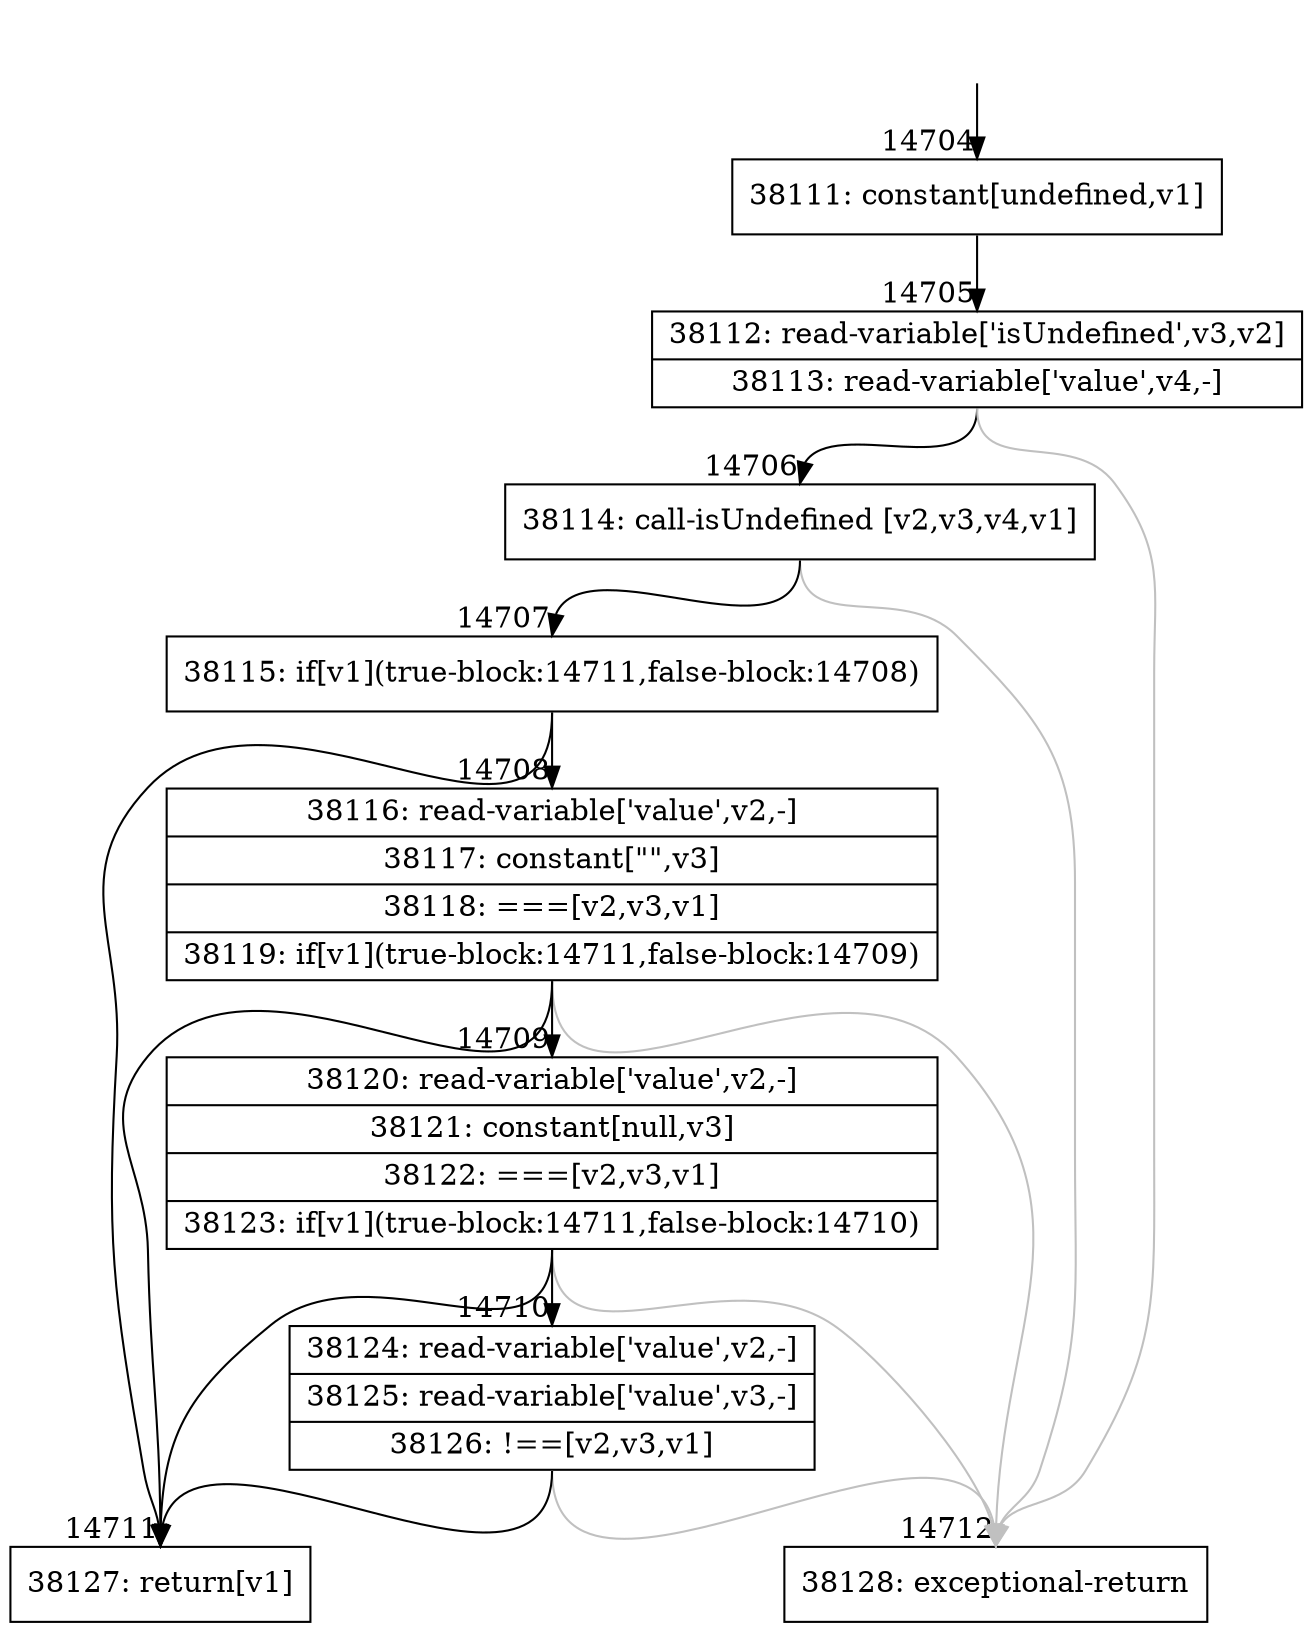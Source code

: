 digraph {
rankdir="TD"
BB_entry1175[shape=none,label=""];
BB_entry1175 -> BB14704 [tailport=s, headport=n, headlabel="    14704"]
BB14704 [shape=record label="{38111: constant[undefined,v1]}" ] 
BB14704 -> BB14705 [tailport=s, headport=n, headlabel="      14705"]
BB14705 [shape=record label="{38112: read-variable['isUndefined',v3,v2]|38113: read-variable['value',v4,-]}" ] 
BB14705 -> BB14706 [tailport=s, headport=n, headlabel="      14706"]
BB14705 -> BB14712 [tailport=s, headport=n, color=gray, headlabel="      14712"]
BB14706 [shape=record label="{38114: call-isUndefined [v2,v3,v4,v1]}" ] 
BB14706 -> BB14707 [tailport=s, headport=n, headlabel="      14707"]
BB14706 -> BB14712 [tailport=s, headport=n, color=gray]
BB14707 [shape=record label="{38115: if[v1](true-block:14711,false-block:14708)}" ] 
BB14707 -> BB14711 [tailport=s, headport=n, headlabel="      14711"]
BB14707 -> BB14708 [tailport=s, headport=n, headlabel="      14708"]
BB14708 [shape=record label="{38116: read-variable['value',v2,-]|38117: constant[\"\",v3]|38118: ===[v2,v3,v1]|38119: if[v1](true-block:14711,false-block:14709)}" ] 
BB14708 -> BB14711 [tailport=s, headport=n]
BB14708 -> BB14709 [tailport=s, headport=n, headlabel="      14709"]
BB14708 -> BB14712 [tailport=s, headport=n, color=gray]
BB14709 [shape=record label="{38120: read-variable['value',v2,-]|38121: constant[null,v3]|38122: ===[v2,v3,v1]|38123: if[v1](true-block:14711,false-block:14710)}" ] 
BB14709 -> BB14711 [tailport=s, headport=n]
BB14709 -> BB14710 [tailport=s, headport=n, headlabel="      14710"]
BB14709 -> BB14712 [tailport=s, headport=n, color=gray]
BB14710 [shape=record label="{38124: read-variable['value',v2,-]|38125: read-variable['value',v3,-]|38126: !==[v2,v3,v1]}" ] 
BB14710 -> BB14711 [tailport=s, headport=n]
BB14710 -> BB14712 [tailport=s, headport=n, color=gray]
BB14711 [shape=record label="{38127: return[v1]}" ] 
BB14712 [shape=record label="{38128: exceptional-return}" ] 
//#$~ 24651
}
